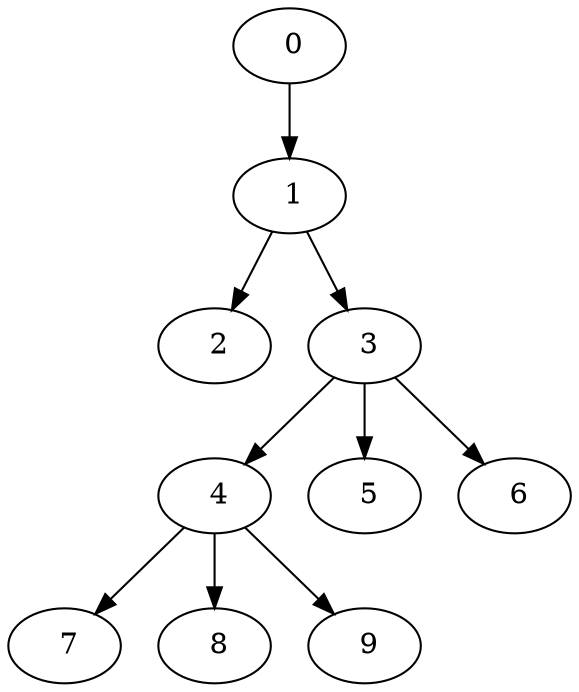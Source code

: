 digraph mytree {
" 0" -> " 1";
" 1" -> " 2";
" 1" -> " 3";
" 2";
" 3" -> " 4";
" 3" -> " 5";
" 3" -> " 6";
" 4" -> " 7";
" 4" -> " 8";
" 4" -> " 9";
" 5";
" 6";
" 7";
" 8";
" 9";
}
